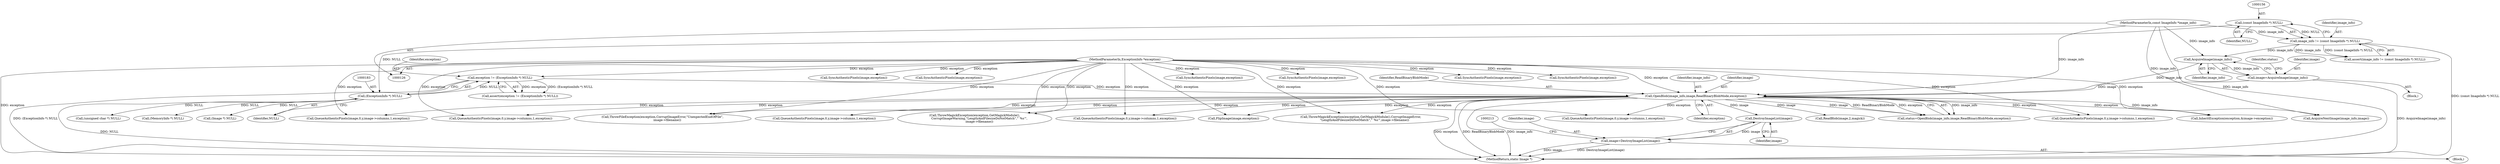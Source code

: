 digraph "0_ImageMagick_f6e9d0d9955e85bdd7540b251cd50d598dacc5e6_3@pointer" {
"1000209" [label="(Call,DestroyImageList(image))"];
"1000197" [label="(Call,OpenBlob(image_info,image,ReadBinaryBlobMode,exception))"];
"1000193" [label="(Call,AcquireImage(image_info))"];
"1000153" [label="(Call,image_info != (const ImageInfo *) NULL)"];
"1000127" [label="(MethodParameterIn,const ImageInfo *image_info)"];
"1000155" [label="(Call,(const ImageInfo *) NULL)"];
"1000191" [label="(Call,image=AcquireImage(image_info))"];
"1000180" [label="(Call,exception != (ExceptionInfo *) NULL)"];
"1000128" [label="(MethodParameterIn,ExceptionInfo *exception)"];
"1000182" [label="(Call,(ExceptionInfo *) NULL)"];
"1000207" [label="(Call,image=DestroyImageList(image))"];
"1003448" [label="(Call,SyncAuthenticPixels(image,exception))"];
"1000193" [label="(Call,AcquireImage(image_info))"];
"1000199" [label="(Identifier,image)"];
"1003666" [label="(MethodReturn,static Image *)"];
"1003088" [label="(Call,QueueAuthenticPixels(image,0,y,image->columns,1,exception))"];
"1000129" [label="(Block,)"];
"1001511" [label="(Call,(unsigned char *) NULL)"];
"1000200" [label="(Identifier,ReadBinaryBlobMode)"];
"1000207" [label="(Call,image=DestroyImageList(image))"];
"1003617" [label="(Call,AcquireNextImage(image_info,image))"];
"1000208" [label="(Identifier,image)"];
"1000212" [label="(Call,(Image *) NULL)"];
"1001795" [label="(Call,(MemoryInfo *) NULL)"];
"1002759" [label="(Call,QueueAuthenticPixels(image,0,y,image->columns,1,exception))"];
"1003143" [label="(Call,SyncAuthenticPixels(image,exception))"];
"1000201" [label="(Identifier,exception)"];
"1001198" [label="(Call,ThrowMagickException(exception,GetMagickModule(),\n          CorruptImageWarning,\"LengthAndFilesizeDoNotMatch\",\"`%s'\",\n          image->filename))"];
"1000157" [label="(Identifier,NULL)"];
"1000180" [label="(Call,exception != (ExceptionInfo *) NULL)"];
"1000210" [label="(Identifier,image)"];
"1002496" [label="(Call,SyncAuthenticPixels(image,exception))"];
"1002399" [label="(Call,QueueAuthenticPixels(image,0,y,image->columns,1,exception))"];
"1003531" [label="(Call,FlipImage(image,exception))"];
"1002996" [label="(Call,SyncAuthenticPixels(image,exception))"];
"1003251" [label="(Call,QueueAuthenticPixels(image,0,y,image->columns,1,exception))"];
"1000155" [label="(Call,(const ImageInfo *) NULL)"];
"1002327" [label="(Call,SyncAuthenticPixels(image,exception))"];
"1000206" [label="(Block,)"];
"1002636" [label="(Call,SyncAuthenticPixels(image,exception))"];
"1003513" [label="(Call,ThrowFileException(exception,CorruptImageError,\"UnexpectedEndOfFile\",\n          image->filename))"];
"1000181" [label="(Identifier,exception)"];
"1000198" [label="(Identifier,image_info)"];
"1000233" [label="(Call,ReadBlob(image,2,magick))"];
"1000128" [label="(MethodParameterIn,ExceptionInfo *exception)"];
"1000209" [label="(Call,DestroyImageList(image))"];
"1002205" [label="(Call,QueueAuthenticPixels(image,0,y,image->columns,1,exception))"];
"1000191" [label="(Call,image=AcquireImage(image_info))"];
"1000192" [label="(Identifier,image)"];
"1000196" [label="(Identifier,status)"];
"1001712" [label="(Call,InheritException(exception,&image->exception))"];
"1000184" [label="(Identifier,NULL)"];
"1000152" [label="(Call,assert(image_info != (const ImageInfo *) NULL))"];
"1000127" [label="(MethodParameterIn,const ImageInfo *image_info)"];
"1000154" [label="(Identifier,image_info)"];
"1002585" [label="(Call,QueueAuthenticPixels(image,0,y,image->columns,1,exception))"];
"1000182" [label="(Call,(ExceptionInfo *) NULL)"];
"1000197" [label="(Call,OpenBlob(image_info,image,ReadBinaryBlobMode,exception))"];
"1001177" [label="(Call,ThrowMagickException(exception,GetMagickModule(),CorruptImageError,\n        \"LengthAndFilesizeDoNotMatch\",\"`%s'\",image->filename))"];
"1000195" [label="(Call,status=OpenBlob(image_info,image,ReadBinaryBlobMode,exception))"];
"1000179" [label="(Call,assert(exception != (ExceptionInfo *) NULL))"];
"1000153" [label="(Call,image_info != (const ImageInfo *) NULL)"];
"1000194" [label="(Identifier,image_info)"];
"1000209" -> "1000207"  [label="AST: "];
"1000209" -> "1000210"  [label="CFG: "];
"1000210" -> "1000209"  [label="AST: "];
"1000207" -> "1000209"  [label="CFG: "];
"1000209" -> "1000207"  [label="DDG: image"];
"1000197" -> "1000209"  [label="DDG: image"];
"1000197" -> "1000195"  [label="AST: "];
"1000197" -> "1000201"  [label="CFG: "];
"1000198" -> "1000197"  [label="AST: "];
"1000199" -> "1000197"  [label="AST: "];
"1000200" -> "1000197"  [label="AST: "];
"1000201" -> "1000197"  [label="AST: "];
"1000195" -> "1000197"  [label="CFG: "];
"1000197" -> "1003666"  [label="DDG: exception"];
"1000197" -> "1003666"  [label="DDG: ReadBinaryBlobMode"];
"1000197" -> "1003666"  [label="DDG: image_info"];
"1000197" -> "1000195"  [label="DDG: image_info"];
"1000197" -> "1000195"  [label="DDG: image"];
"1000197" -> "1000195"  [label="DDG: ReadBinaryBlobMode"];
"1000197" -> "1000195"  [label="DDG: exception"];
"1000193" -> "1000197"  [label="DDG: image_info"];
"1000127" -> "1000197"  [label="DDG: image_info"];
"1000191" -> "1000197"  [label="DDG: image"];
"1000180" -> "1000197"  [label="DDG: exception"];
"1000128" -> "1000197"  [label="DDG: exception"];
"1000197" -> "1000233"  [label="DDG: image"];
"1000197" -> "1001177"  [label="DDG: exception"];
"1000197" -> "1001198"  [label="DDG: exception"];
"1000197" -> "1001712"  [label="DDG: exception"];
"1000197" -> "1002205"  [label="DDG: exception"];
"1000197" -> "1002399"  [label="DDG: exception"];
"1000197" -> "1002585"  [label="DDG: exception"];
"1000197" -> "1002759"  [label="DDG: exception"];
"1000197" -> "1003088"  [label="DDG: exception"];
"1000197" -> "1003251"  [label="DDG: exception"];
"1000197" -> "1003513"  [label="DDG: exception"];
"1000197" -> "1003531"  [label="DDG: exception"];
"1000197" -> "1003617"  [label="DDG: image_info"];
"1000193" -> "1000191"  [label="AST: "];
"1000193" -> "1000194"  [label="CFG: "];
"1000194" -> "1000193"  [label="AST: "];
"1000191" -> "1000193"  [label="CFG: "];
"1000193" -> "1000191"  [label="DDG: image_info"];
"1000153" -> "1000193"  [label="DDG: image_info"];
"1000127" -> "1000193"  [label="DDG: image_info"];
"1000153" -> "1000152"  [label="AST: "];
"1000153" -> "1000155"  [label="CFG: "];
"1000154" -> "1000153"  [label="AST: "];
"1000155" -> "1000153"  [label="AST: "];
"1000152" -> "1000153"  [label="CFG: "];
"1000153" -> "1003666"  [label="DDG: (const ImageInfo *) NULL"];
"1000153" -> "1000152"  [label="DDG: image_info"];
"1000153" -> "1000152"  [label="DDG: (const ImageInfo *) NULL"];
"1000127" -> "1000153"  [label="DDG: image_info"];
"1000155" -> "1000153"  [label="DDG: NULL"];
"1000127" -> "1000126"  [label="AST: "];
"1000127" -> "1003666"  [label="DDG: image_info"];
"1000127" -> "1003617"  [label="DDG: image_info"];
"1000155" -> "1000157"  [label="CFG: "];
"1000156" -> "1000155"  [label="AST: "];
"1000157" -> "1000155"  [label="AST: "];
"1000155" -> "1000182"  [label="DDG: NULL"];
"1000191" -> "1000129"  [label="AST: "];
"1000192" -> "1000191"  [label="AST: "];
"1000196" -> "1000191"  [label="CFG: "];
"1000191" -> "1003666"  [label="DDG: AcquireImage(image_info)"];
"1000180" -> "1000179"  [label="AST: "];
"1000180" -> "1000182"  [label="CFG: "];
"1000181" -> "1000180"  [label="AST: "];
"1000182" -> "1000180"  [label="AST: "];
"1000179" -> "1000180"  [label="CFG: "];
"1000180" -> "1003666"  [label="DDG: (ExceptionInfo *) NULL"];
"1000180" -> "1000179"  [label="DDG: exception"];
"1000180" -> "1000179"  [label="DDG: (ExceptionInfo *) NULL"];
"1000128" -> "1000180"  [label="DDG: exception"];
"1000182" -> "1000180"  [label="DDG: NULL"];
"1000128" -> "1000126"  [label="AST: "];
"1000128" -> "1003666"  [label="DDG: exception"];
"1000128" -> "1001177"  [label="DDG: exception"];
"1000128" -> "1001198"  [label="DDG: exception"];
"1000128" -> "1001712"  [label="DDG: exception"];
"1000128" -> "1002205"  [label="DDG: exception"];
"1000128" -> "1002327"  [label="DDG: exception"];
"1000128" -> "1002399"  [label="DDG: exception"];
"1000128" -> "1002496"  [label="DDG: exception"];
"1000128" -> "1002585"  [label="DDG: exception"];
"1000128" -> "1002636"  [label="DDG: exception"];
"1000128" -> "1002759"  [label="DDG: exception"];
"1000128" -> "1002996"  [label="DDG: exception"];
"1000128" -> "1003088"  [label="DDG: exception"];
"1000128" -> "1003143"  [label="DDG: exception"];
"1000128" -> "1003251"  [label="DDG: exception"];
"1000128" -> "1003448"  [label="DDG: exception"];
"1000128" -> "1003513"  [label="DDG: exception"];
"1000128" -> "1003531"  [label="DDG: exception"];
"1000182" -> "1000184"  [label="CFG: "];
"1000183" -> "1000182"  [label="AST: "];
"1000184" -> "1000182"  [label="AST: "];
"1000182" -> "1003666"  [label="DDG: NULL"];
"1000182" -> "1000212"  [label="DDG: NULL"];
"1000182" -> "1001511"  [label="DDG: NULL"];
"1000182" -> "1001795"  [label="DDG: NULL"];
"1000207" -> "1000206"  [label="AST: "];
"1000208" -> "1000207"  [label="AST: "];
"1000213" -> "1000207"  [label="CFG: "];
"1000207" -> "1003666"  [label="DDG: DestroyImageList(image)"];
"1000207" -> "1003666"  [label="DDG: image"];
}
